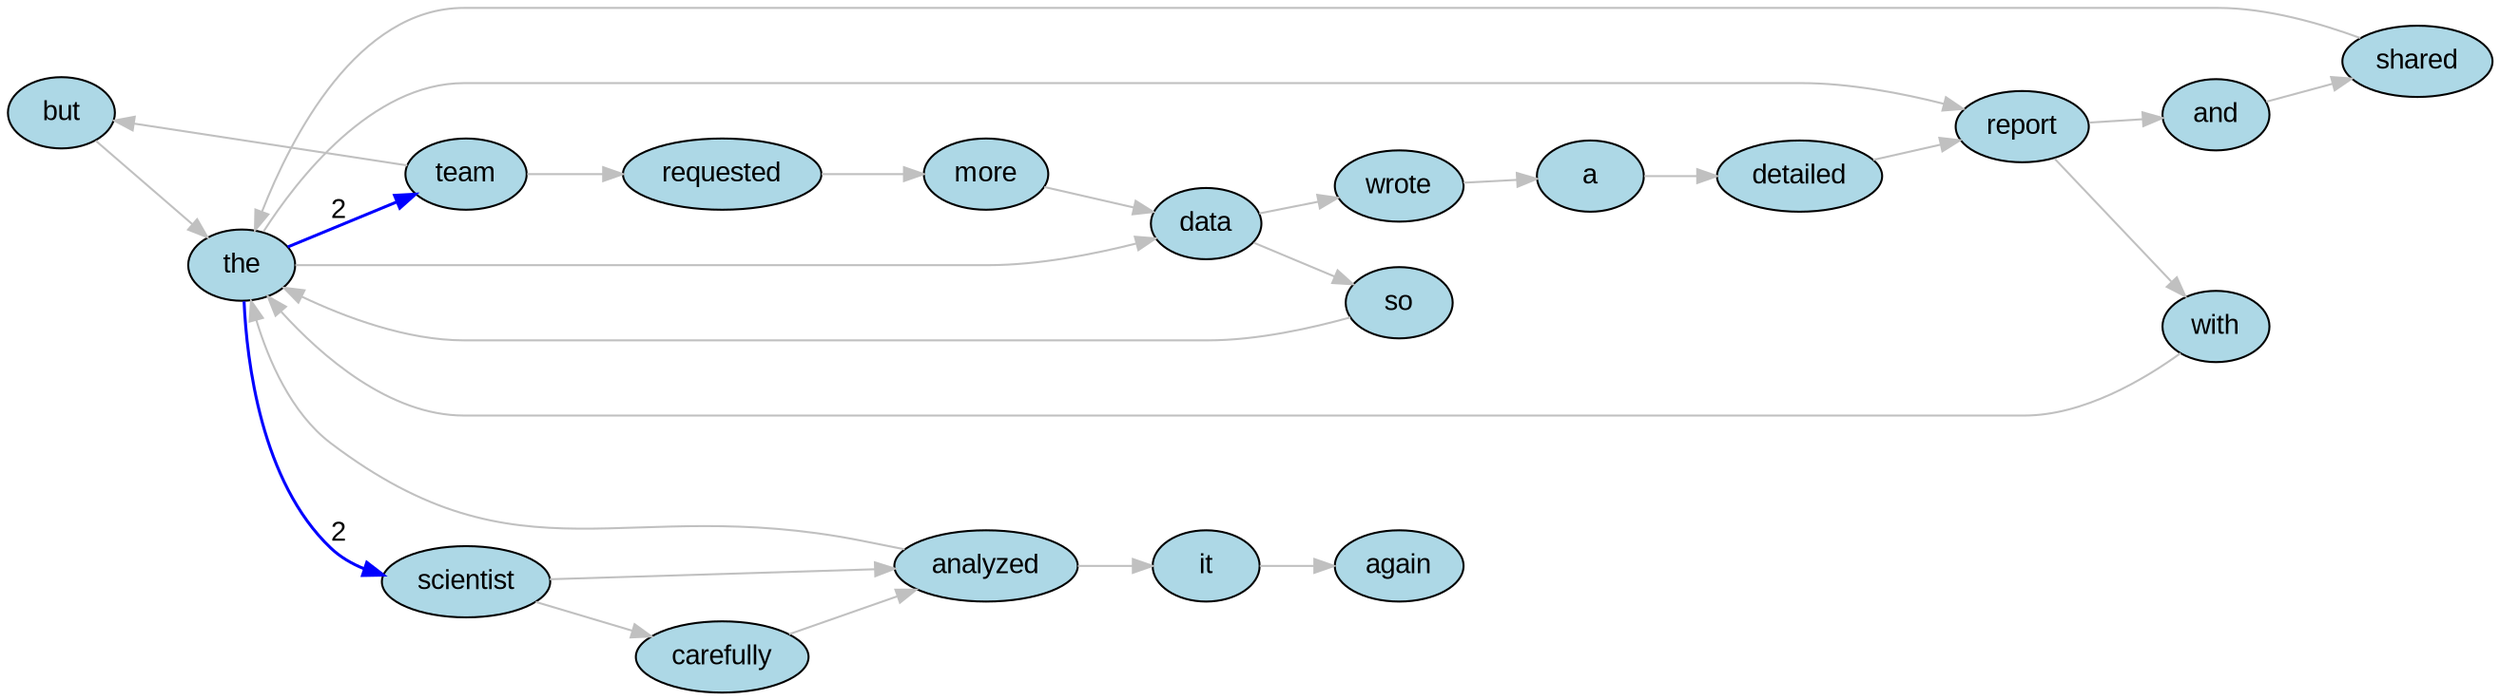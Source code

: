 digraph TextGraph {
  rankdir=LR;
  node [shape=ellipse, style=filled, fillcolor=lightblue, fontname="Arial"];
  edge [color=gray, fontname="Arial"];
  bgcolor=white;

  "but";
  "a";
  "shared";
  "data";
  "carefully";
  "scientist";
  "more";
  "wrote";
  "again";
  "analyzed";
  "team";
  "it";
  "the";
  "with";
  "requested";
  "detailed";
  "and";
  "report";
  "so";

  "but" -> "the" [color="gray"];
  "a" -> "detailed" [color="gray"];
  "shared" -> "the" [color="gray"];
  "data" -> "so" [color="gray"];
  "data" -> "wrote" [color="gray"];
  "carefully" -> "analyzed" [color="gray"];
  "scientist" -> "analyzed" [color="gray"];
  "scientist" -> "carefully" [color="gray"];
  "more" -> "data" [color="gray"];
  "wrote" -> "a" [color="gray"];
  "analyzed" -> "the" [color="gray"];
  "analyzed" -> "it" [color="gray"];
  "team" -> "but" [color="gray"];
  "team" -> "requested" [color="gray"];
  "it" -> "again" [color="gray"];
  "the" -> "report" [color="gray"];
  "the" -> "team" [label="2", penwidth=1.5, color="blue"];
  "the" -> "data" [color="gray"];
  "the" -> "scientist" [label="2", penwidth=1.5, color="blue"];
  "with" -> "the" [color="gray"];
  "requested" -> "more" [color="gray"];
  "detailed" -> "report" [color="gray"];
  "and" -> "shared" [color="gray"];
  "report" -> "with" [color="gray"];
  "report" -> "and" [color="gray"];
  "so" -> "the" [color="gray"];
}
